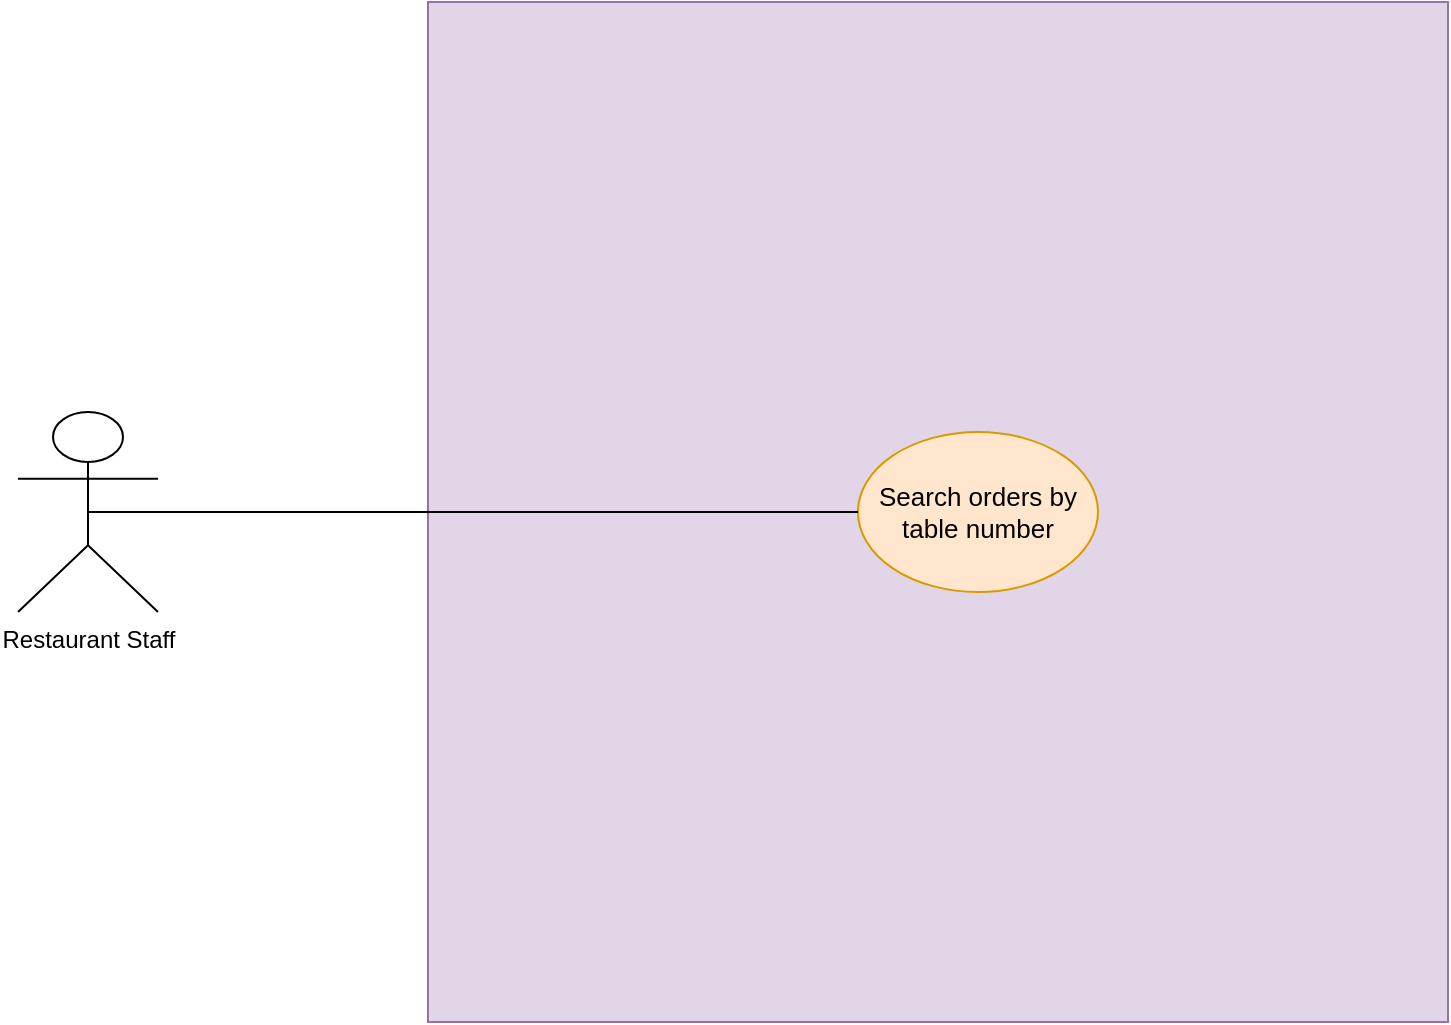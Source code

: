 <mxfile version="18.0.6" type="device"><diagram id="kg1rYYwzPfy4I76olRBd" name="User Acc Use Case "><mxGraphModel dx="516" dy="641" grid="1" gridSize="10" guides="1" tooltips="1" connect="1" arrows="1" fold="1" page="1" pageScale="1" pageWidth="850" pageHeight="1100" math="0" shadow="0"><root><mxCell id="0"/><mxCell id="1" parent="0"/><mxCell id="65m7NHMEhVuAxZGKMXY2-1" value="Restaurant Staff" style="shape=umlActor;verticalLabelPosition=bottom;verticalAlign=top;html=1;outlineConnect=0;align=center;" parent="1" vertex="1"><mxGeometry x="90" y="250" width="70" height="100" as="geometry"/></mxCell><mxCell id="65m7NHMEhVuAxZGKMXY2-2" value="" style="whiteSpace=wrap;html=1;aspect=fixed;fillColor=#e1d5e7;strokeColor=#9673a6;" parent="1" vertex="1"><mxGeometry x="295" y="45" width="510" height="510" as="geometry"/></mxCell><mxCell id="65m7NHMEhVuAxZGKMXY2-3" value="&lt;font style=&quot;font-size: 13px;&quot;&gt;Search orders by table number&lt;/font&gt;" style="ellipse;whiteSpace=wrap;html=1;fillColor=#ffe6cc;strokeColor=#d79b00;" parent="1" vertex="1"><mxGeometry x="510" y="260" width="120" height="80" as="geometry"/></mxCell><mxCell id="65m7NHMEhVuAxZGKMXY2-4" value="" style="endArrow=none;html=1;rounded=0;fontSize=15;exitX=0.5;exitY=0.5;exitDx=0;exitDy=0;exitPerimeter=0;entryX=0;entryY=0.5;entryDx=0;entryDy=0;" parent="1" source="65m7NHMEhVuAxZGKMXY2-1" target="65m7NHMEhVuAxZGKMXY2-3" edge="1"><mxGeometry width="50" height="50" relative="1" as="geometry"><mxPoint x="160" y="320" as="sourcePoint"/><mxPoint x="210" y="270" as="targetPoint"/></mxGeometry></mxCell></root></mxGraphModel></diagram></mxfile>